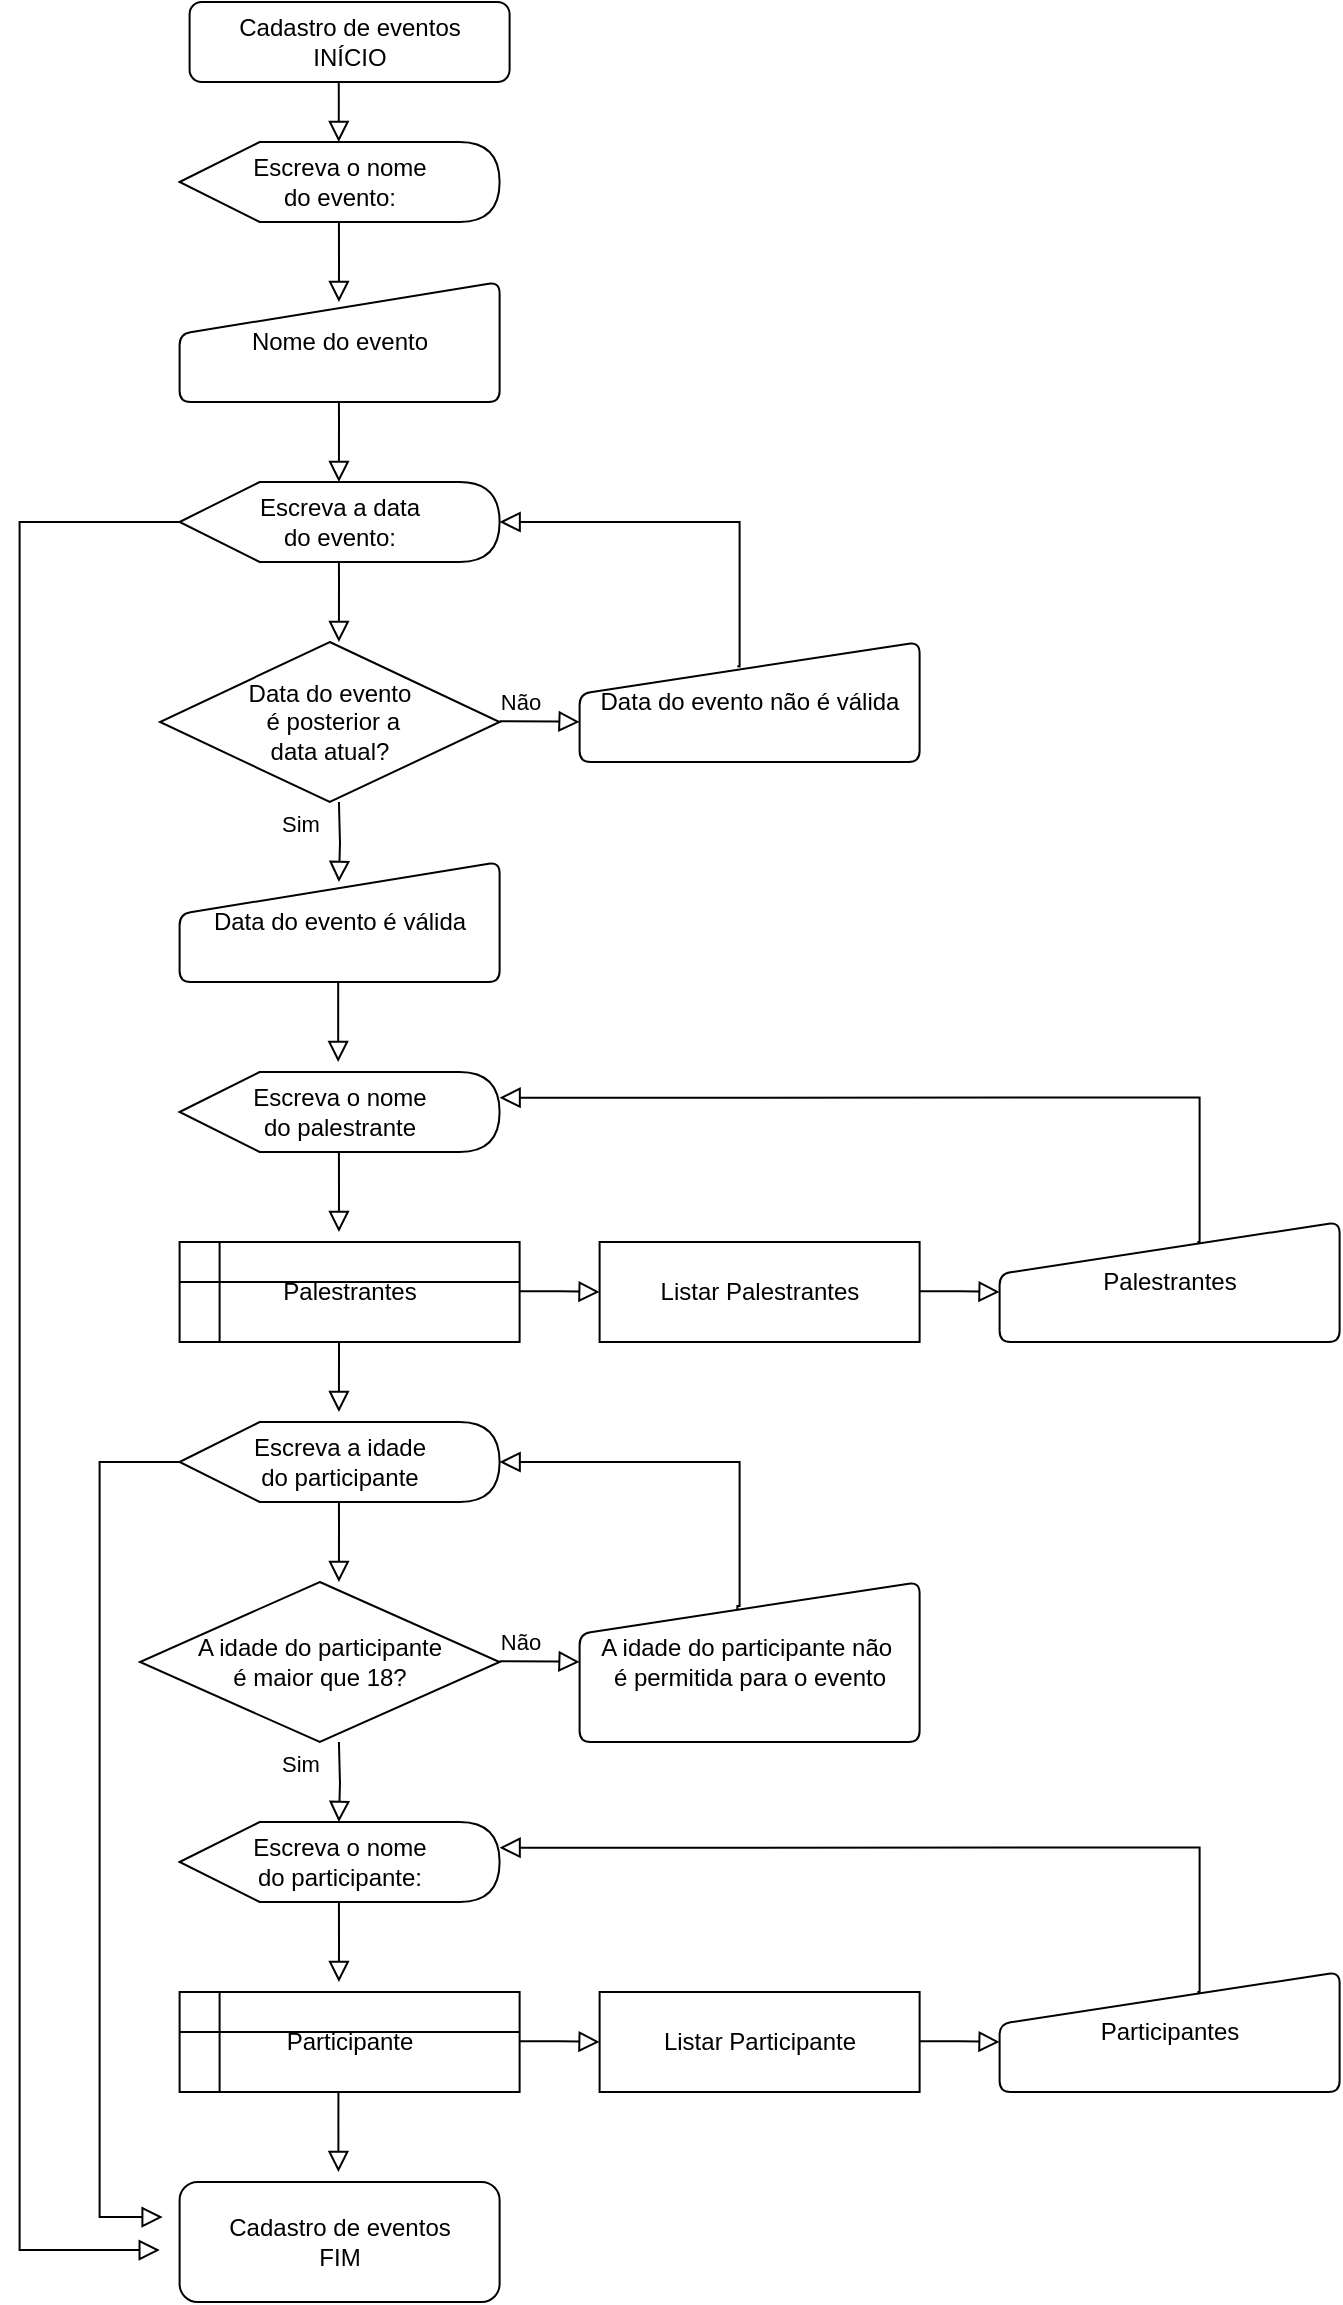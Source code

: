 <mxfile version="16.1.2" type="device"><diagram id="C5RBs43oDa-KdzZeNtuy" name="Page-1"><mxGraphModel dx="2076" dy="962" grid="1" gridSize="10" guides="1" tooltips="1" connect="1" arrows="1" fold="1" page="1" pageScale="1" pageWidth="827" pageHeight="1169" math="0" shadow="0"><root><mxCell id="WIyWlLk6GJQsqaUBKTNV-0"/><mxCell id="WIyWlLk6GJQsqaUBKTNV-1" parent="WIyWlLk6GJQsqaUBKTNV-0"/><mxCell id="WIyWlLk6GJQsqaUBKTNV-3" value="Cadastro de eventos&lt;br&gt;INÍCIO" style="rounded=1;whiteSpace=wrap;html=1;fontSize=12;glass=0;strokeWidth=1;shadow=0;" parent="WIyWlLk6GJQsqaUBKTNV-1" vertex="1"><mxGeometry x="194.8" y="10" width="160" height="40" as="geometry"/></mxCell><mxCell id="WIyWlLk6GJQsqaUBKTNV-4" value="Sim" style="rounded=0;html=1;jettySize=auto;orthogonalLoop=1;fontSize=11;endArrow=block;endFill=0;endSize=8;strokeWidth=1;shadow=0;labelBackgroundColor=none;edgeStyle=orthogonalEdgeStyle;" parent="WIyWlLk6GJQsqaUBKTNV-1" edge="1"><mxGeometry x="-0.5" y="-20" relative="1" as="geometry"><mxPoint as="offset"/><mxPoint x="269.46" y="410" as="sourcePoint"/><mxPoint x="269.46" y="450" as="targetPoint"/></mxGeometry></mxCell><mxCell id="WIyWlLk6GJQsqaUBKTNV-8" value="Não" style="rounded=0;html=1;jettySize=auto;orthogonalLoop=1;fontSize=11;endArrow=block;endFill=0;endSize=8;strokeWidth=1;shadow=0;labelBackgroundColor=none;edgeStyle=orthogonalEdgeStyle;" parent="WIyWlLk6GJQsqaUBKTNV-1" edge="1"><mxGeometry x="-0.501" y="10" relative="1" as="geometry"><mxPoint as="offset"/><mxPoint x="349.8" y="369.66" as="sourcePoint"/><mxPoint x="389.8" y="370" as="targetPoint"/><Array as="points"><mxPoint x="379.8" y="370"/><mxPoint x="379.8" y="370"/></Array></mxGeometry></mxCell><mxCell id="qugLDzTq0PejuZZhj_pb-4" value="Listar Palestrantes" style="rounded=0;whiteSpace=wrap;html=1;" vertex="1" parent="WIyWlLk6GJQsqaUBKTNV-1"><mxGeometry x="399.8" y="630" width="160" height="50" as="geometry"/></mxCell><mxCell id="qugLDzTq0PejuZZhj_pb-7" value="" style="rounded=0;html=1;jettySize=auto;orthogonalLoop=1;fontSize=11;endArrow=block;endFill=0;endSize=8;strokeWidth=1;shadow=0;labelBackgroundColor=none;edgeStyle=orthogonalEdgeStyle;" edge="1" parent="WIyWlLk6GJQsqaUBKTNV-1"><mxGeometry relative="1" as="geometry"><mxPoint x="269.46" y="120" as="sourcePoint"/><mxPoint x="269.46" y="160" as="targetPoint"/><Array as="points"><mxPoint x="269.46" y="140"/><mxPoint x="269.46" y="140"/></Array></mxGeometry></mxCell><mxCell id="qugLDzTq0PejuZZhj_pb-10" value="" style="rounded=0;html=1;jettySize=auto;orthogonalLoop=1;fontSize=11;endArrow=block;endFill=0;endSize=8;strokeWidth=1;shadow=0;labelBackgroundColor=none;edgeStyle=orthogonalEdgeStyle;" edge="1" parent="WIyWlLk6GJQsqaUBKTNV-1"><mxGeometry relative="1" as="geometry"><mxPoint x="269.46" y="290.0" as="sourcePoint"/><mxPoint x="269.46" y="330.0" as="targetPoint"/><Array as="points"><mxPoint x="269.8" y="300"/><mxPoint x="269.8" y="300"/></Array></mxGeometry></mxCell><mxCell id="qugLDzTq0PejuZZhj_pb-13" value="&lt;span&gt;Data do evento&lt;br&gt;&amp;nbsp;é posterior a&lt;/span&gt;&lt;br&gt;&lt;span&gt;data atual?&lt;/span&gt;" style="rhombus;whiteSpace=wrap;html=1;" vertex="1" parent="WIyWlLk6GJQsqaUBKTNV-1"><mxGeometry x="180" y="330" width="169.8" height="80" as="geometry"/></mxCell><mxCell id="qugLDzTq0PejuZZhj_pb-14" value="&lt;span&gt;Nome do evento&lt;/span&gt;" style="html=1;strokeWidth=1;shape=manualInput;whiteSpace=wrap;rounded=1;size=26;arcSize=11;" vertex="1" parent="WIyWlLk6GJQsqaUBKTNV-1"><mxGeometry x="189.8" y="150" width="160" height="60" as="geometry"/></mxCell><mxCell id="qugLDzTq0PejuZZhj_pb-16" value="&lt;span&gt;Escreva o nome&lt;/span&gt;&lt;br&gt;&lt;span&gt;&amp;nbsp;do evento:&amp;nbsp;&lt;/span&gt;" style="shape=display;whiteSpace=wrap;html=1;strokeWidth=1;" vertex="1" parent="WIyWlLk6GJQsqaUBKTNV-1"><mxGeometry x="189.8" y="80" width="160" height="40" as="geometry"/></mxCell><mxCell id="qugLDzTq0PejuZZhj_pb-18" value="" style="rounded=0;html=1;jettySize=auto;orthogonalLoop=1;fontSize=11;endArrow=block;endFill=0;endSize=8;strokeWidth=1;shadow=0;labelBackgroundColor=none;edgeStyle=orthogonalEdgeStyle;exitX=0.464;exitY=0.203;exitDx=0;exitDy=0;exitPerimeter=0;entryX=1;entryY=0.5;entryDx=0;entryDy=0;entryPerimeter=0;" edge="1" parent="WIyWlLk6GJQsqaUBKTNV-1" source="qugLDzTq0PejuZZhj_pb-28" target="qugLDzTq0PejuZZhj_pb-27"><mxGeometry relative="1" as="geometry"><mxPoint x="409.8" y="260" as="sourcePoint"/><mxPoint x="469.8" y="320" as="targetPoint"/><Array as="points"><mxPoint x="469.8" y="342"/><mxPoint x="469.8" y="270"/></Array></mxGeometry></mxCell><mxCell id="qugLDzTq0PejuZZhj_pb-21" value="" style="rounded=0;html=1;jettySize=auto;orthogonalLoop=1;fontSize=11;endArrow=block;endFill=0;endSize=8;strokeWidth=1;shadow=0;labelBackgroundColor=none;edgeStyle=orthogonalEdgeStyle;" edge="1" parent="WIyWlLk6GJQsqaUBKTNV-1"><mxGeometry relative="1" as="geometry"><mxPoint x="269.09" y="500" as="sourcePoint"/><mxPoint x="269.09" y="540" as="targetPoint"/><Array as="points"><mxPoint x="269.09" y="520"/><mxPoint x="269.09" y="520"/></Array></mxGeometry></mxCell><mxCell id="qugLDzTq0PejuZZhj_pb-25" value="" style="rounded=0;html=1;jettySize=auto;orthogonalLoop=1;fontSize=11;endArrow=block;endFill=0;endSize=8;strokeWidth=1;shadow=0;labelBackgroundColor=none;edgeStyle=orthogonalEdgeStyle;" edge="1" parent="WIyWlLk6GJQsqaUBKTNV-1"><mxGeometry relative="1" as="geometry"><mxPoint x="269.46" y="210.0" as="sourcePoint"/><mxPoint x="269.46" y="250" as="targetPoint"/><Array as="points"><mxPoint x="269.8" y="220"/><mxPoint x="269.8" y="220"/></Array></mxGeometry></mxCell><mxCell id="qugLDzTq0PejuZZhj_pb-26" value="Data do evento é válida" style="html=1;strokeWidth=1;shape=manualInput;whiteSpace=wrap;rounded=1;size=26;arcSize=11;" vertex="1" parent="WIyWlLk6GJQsqaUBKTNV-1"><mxGeometry x="189.8" y="440" width="160" height="60" as="geometry"/></mxCell><mxCell id="qugLDzTq0PejuZZhj_pb-27" value="Escreva a data&lt;br&gt;&amp;nbsp;do evento:&amp;nbsp;" style="shape=display;whiteSpace=wrap;html=1;strokeWidth=1;" vertex="1" parent="WIyWlLk6GJQsqaUBKTNV-1"><mxGeometry x="189.8" y="250" width="160" height="40" as="geometry"/></mxCell><mxCell id="qugLDzTq0PejuZZhj_pb-28" value="Data do evento não é válida" style="html=1;strokeWidth=1;shape=manualInput;whiteSpace=wrap;rounded=1;size=26;arcSize=11;" vertex="1" parent="WIyWlLk6GJQsqaUBKTNV-1"><mxGeometry x="389.8" y="330" width="170" height="60" as="geometry"/></mxCell><mxCell id="qugLDzTq0PejuZZhj_pb-30" value="Sim" style="rounded=0;html=1;jettySize=auto;orthogonalLoop=1;fontSize=11;endArrow=block;endFill=0;endSize=8;strokeWidth=1;shadow=0;labelBackgroundColor=none;edgeStyle=orthogonalEdgeStyle;" edge="1" parent="WIyWlLk6GJQsqaUBKTNV-1"><mxGeometry x="-0.5" y="-20" relative="1" as="geometry"><mxPoint as="offset"/><mxPoint x="269.46" y="880" as="sourcePoint"/><mxPoint x="269.46" y="920" as="targetPoint"/></mxGeometry></mxCell><mxCell id="qugLDzTq0PejuZZhj_pb-31" value="Não" style="rounded=0;html=1;jettySize=auto;orthogonalLoop=1;fontSize=11;endArrow=block;endFill=0;endSize=8;strokeWidth=1;shadow=0;labelBackgroundColor=none;edgeStyle=orthogonalEdgeStyle;" edge="1" parent="WIyWlLk6GJQsqaUBKTNV-1"><mxGeometry x="-0.501" y="10" relative="1" as="geometry"><mxPoint as="offset"/><mxPoint x="349.8" y="839.66" as="sourcePoint"/><mxPoint x="389.8" y="840" as="targetPoint"/><Array as="points"><mxPoint x="379.8" y="840"/><mxPoint x="379.8" y="840"/></Array></mxGeometry></mxCell><mxCell id="qugLDzTq0PejuZZhj_pb-32" value="" style="rounded=0;html=1;jettySize=auto;orthogonalLoop=1;fontSize=11;endArrow=block;endFill=0;endSize=8;strokeWidth=1;shadow=0;labelBackgroundColor=none;edgeStyle=orthogonalEdgeStyle;" edge="1" parent="WIyWlLk6GJQsqaUBKTNV-1"><mxGeometry relative="1" as="geometry"><mxPoint x="269.46" y="585.0" as="sourcePoint"/><mxPoint x="269.46" y="625.0" as="targetPoint"/><Array as="points"><mxPoint x="269.46" y="605"/><mxPoint x="269.46" y="605"/></Array></mxGeometry></mxCell><mxCell id="qugLDzTq0PejuZZhj_pb-33" value="" style="rounded=0;html=1;jettySize=auto;orthogonalLoop=1;fontSize=11;endArrow=block;endFill=0;endSize=8;strokeWidth=1;shadow=0;labelBackgroundColor=none;edgeStyle=orthogonalEdgeStyle;" edge="1" parent="WIyWlLk6GJQsqaUBKTNV-1"><mxGeometry relative="1" as="geometry"><mxPoint x="269.46" y="760" as="sourcePoint"/><mxPoint x="269.46" y="800" as="targetPoint"/><Array as="points"><mxPoint x="269.8" y="770"/><mxPoint x="269.8" y="770"/></Array></mxGeometry></mxCell><mxCell id="qugLDzTq0PejuZZhj_pb-34" value="&lt;span&gt;A idade do participante&lt;br&gt;é maior que 18?&lt;/span&gt;" style="rhombus;whiteSpace=wrap;html=1;" vertex="1" parent="WIyWlLk6GJQsqaUBKTNV-1"><mxGeometry x="170" y="800" width="179.8" height="80" as="geometry"/></mxCell><mxCell id="qugLDzTq0PejuZZhj_pb-36" value="&lt;span&gt;Escreva o nome&lt;/span&gt;&lt;br&gt;&lt;span&gt;&amp;nbsp;do palestrante&amp;nbsp;&lt;/span&gt;" style="shape=display;whiteSpace=wrap;html=1;strokeWidth=1;" vertex="1" parent="WIyWlLk6GJQsqaUBKTNV-1"><mxGeometry x="189.8" y="545" width="160" height="40" as="geometry"/></mxCell><mxCell id="qugLDzTq0PejuZZhj_pb-37" value="" style="rounded=0;html=1;jettySize=auto;orthogonalLoop=1;fontSize=11;endArrow=block;endFill=0;endSize=8;strokeWidth=1;shadow=0;labelBackgroundColor=none;edgeStyle=orthogonalEdgeStyle;exitX=0.464;exitY=0.203;exitDx=0;exitDy=0;exitPerimeter=0;entryX=1;entryY=0.5;entryDx=0;entryDy=0;entryPerimeter=0;" edge="1" parent="WIyWlLk6GJQsqaUBKTNV-1" source="qugLDzTq0PejuZZhj_pb-41" target="qugLDzTq0PejuZZhj_pb-40"><mxGeometry relative="1" as="geometry"><mxPoint x="409.8" y="730" as="sourcePoint"/><mxPoint x="469.8" y="790" as="targetPoint"/><Array as="points"><mxPoint x="469.8" y="812"/><mxPoint x="469.8" y="740"/></Array></mxGeometry></mxCell><mxCell id="qugLDzTq0PejuZZhj_pb-38" value="" style="rounded=0;html=1;jettySize=auto;orthogonalLoop=1;fontSize=11;endArrow=block;endFill=0;endSize=8;strokeWidth=1;shadow=0;labelBackgroundColor=none;edgeStyle=orthogonalEdgeStyle;" edge="1" parent="WIyWlLk6GJQsqaUBKTNV-1"><mxGeometry relative="1" as="geometry"><mxPoint x="269.46" y="675.0" as="sourcePoint"/><mxPoint x="269.46" y="715" as="targetPoint"/><Array as="points"><mxPoint x="269.8" y="685"/><mxPoint x="269.8" y="685"/></Array></mxGeometry></mxCell><mxCell id="qugLDzTq0PejuZZhj_pb-40" value="Escreva a idade&lt;br&gt;do participante" style="shape=display;whiteSpace=wrap;html=1;strokeWidth=1;" vertex="1" parent="WIyWlLk6GJQsqaUBKTNV-1"><mxGeometry x="189.8" y="720" width="160" height="40" as="geometry"/></mxCell><mxCell id="qugLDzTq0PejuZZhj_pb-41" value="A idade do participante não&amp;nbsp;&lt;br&gt;é permitida para o evento" style="html=1;strokeWidth=1;shape=manualInput;whiteSpace=wrap;rounded=1;size=26;arcSize=11;" vertex="1" parent="WIyWlLk6GJQsqaUBKTNV-1"><mxGeometry x="389.8" y="800" width="170" height="80" as="geometry"/></mxCell><mxCell id="qugLDzTq0PejuZZhj_pb-42" value="&lt;span&gt;Palestrantes&lt;/span&gt;" style="shape=internalStorage;whiteSpace=wrap;html=1;backgroundOutline=1;strokeWidth=1;" vertex="1" parent="WIyWlLk6GJQsqaUBKTNV-1"><mxGeometry x="189.8" y="630" width="170" height="50" as="geometry"/></mxCell><mxCell id="qugLDzTq0PejuZZhj_pb-43" value="" style="rounded=0;html=1;jettySize=auto;orthogonalLoop=1;fontSize=11;endArrow=block;endFill=0;endSize=8;strokeWidth=1;shadow=0;labelBackgroundColor=none;edgeStyle=orthogonalEdgeStyle;" edge="1" parent="WIyWlLk6GJQsqaUBKTNV-1"><mxGeometry x="0.002" y="-50" relative="1" as="geometry"><mxPoint as="offset"/><mxPoint x="359.8" y="654.58" as="sourcePoint"/><mxPoint x="399.8" y="655" as="targetPoint"/><Array as="points"><mxPoint x="379.8" y="654.58"/><mxPoint x="379.8" y="654.58"/></Array></mxGeometry></mxCell><mxCell id="qugLDzTq0PejuZZhj_pb-45" value="" style="rounded=0;html=1;jettySize=auto;orthogonalLoop=1;fontSize=11;endArrow=block;endFill=0;endSize=8;strokeWidth=1;shadow=0;labelBackgroundColor=none;edgeStyle=orthogonalEdgeStyle;" edge="1" parent="WIyWlLk6GJQsqaUBKTNV-1"><mxGeometry x="0.002" y="-50" relative="1" as="geometry"><mxPoint as="offset"/><mxPoint x="559.8" y="654.58" as="sourcePoint"/><mxPoint x="599.8" y="655" as="targetPoint"/><Array as="points"><mxPoint x="579.8" y="654.58"/></Array></mxGeometry></mxCell><mxCell id="qugLDzTq0PejuZZhj_pb-46" value="Palestrantes" style="html=1;strokeWidth=1;shape=manualInput;whiteSpace=wrap;rounded=1;size=26;arcSize=11;" vertex="1" parent="WIyWlLk6GJQsqaUBKTNV-1"><mxGeometry x="599.8" y="620" width="170" height="60" as="geometry"/></mxCell><mxCell id="qugLDzTq0PejuZZhj_pb-47" value="" style="rounded=0;html=1;jettySize=auto;orthogonalLoop=1;fontSize=11;endArrow=block;endFill=0;endSize=8;strokeWidth=1;shadow=0;labelBackgroundColor=none;edgeStyle=orthogonalEdgeStyle;exitX=0.464;exitY=0.203;exitDx=0;exitDy=0;exitPerimeter=0;entryX=1;entryY=0.321;entryDx=0;entryDy=0;entryPerimeter=0;" edge="1" parent="WIyWlLk6GJQsqaUBKTNV-1" target="qugLDzTq0PejuZZhj_pb-36"><mxGeometry relative="1" as="geometry"><mxPoint x="698.68" y="630" as="sourcePoint"/><mxPoint x="579.8" y="557.82" as="targetPoint"/><Array as="points"><mxPoint x="699.8" y="630"/><mxPoint x="699.8" y="558"/></Array></mxGeometry></mxCell><mxCell id="qugLDzTq0PejuZZhj_pb-77" value="Listar Participante" style="rounded=0;whiteSpace=wrap;html=1;" vertex="1" parent="WIyWlLk6GJQsqaUBKTNV-1"><mxGeometry x="399.8" y="1005" width="160" height="50" as="geometry"/></mxCell><mxCell id="qugLDzTq0PejuZZhj_pb-78" value="" style="rounded=0;html=1;jettySize=auto;orthogonalLoop=1;fontSize=11;endArrow=block;endFill=0;endSize=8;strokeWidth=1;shadow=0;labelBackgroundColor=none;edgeStyle=orthogonalEdgeStyle;" edge="1" parent="WIyWlLk6GJQsqaUBKTNV-1"><mxGeometry relative="1" as="geometry"><mxPoint x="269.46" y="960" as="sourcePoint"/><mxPoint x="269.46" y="1000" as="targetPoint"/><Array as="points"><mxPoint x="269.46" y="980"/><mxPoint x="269.46" y="980"/></Array></mxGeometry></mxCell><mxCell id="qugLDzTq0PejuZZhj_pb-79" value="&lt;span&gt;Escreva o nome&lt;/span&gt;&lt;br&gt;&lt;span&gt;&amp;nbsp;do participante:&amp;nbsp;&lt;/span&gt;" style="shape=display;whiteSpace=wrap;html=1;strokeWidth=1;" vertex="1" parent="WIyWlLk6GJQsqaUBKTNV-1"><mxGeometry x="189.8" y="920" width="160" height="40" as="geometry"/></mxCell><mxCell id="qugLDzTq0PejuZZhj_pb-81" value="&lt;span&gt;Participante&lt;/span&gt;" style="shape=internalStorage;whiteSpace=wrap;html=1;backgroundOutline=1;strokeWidth=1;" vertex="1" parent="WIyWlLk6GJQsqaUBKTNV-1"><mxGeometry x="189.8" y="1005" width="170" height="50" as="geometry"/></mxCell><mxCell id="qugLDzTq0PejuZZhj_pb-82" value="" style="rounded=0;html=1;jettySize=auto;orthogonalLoop=1;fontSize=11;endArrow=block;endFill=0;endSize=8;strokeWidth=1;shadow=0;labelBackgroundColor=none;edgeStyle=orthogonalEdgeStyle;" edge="1" parent="WIyWlLk6GJQsqaUBKTNV-1"><mxGeometry x="0.002" y="-50" relative="1" as="geometry"><mxPoint as="offset"/><mxPoint x="359.8" y="1029.58" as="sourcePoint"/><mxPoint x="399.8" y="1030" as="targetPoint"/><Array as="points"><mxPoint x="379.8" y="1029.58"/><mxPoint x="379.8" y="1029.58"/></Array></mxGeometry></mxCell><mxCell id="qugLDzTq0PejuZZhj_pb-83" value="" style="rounded=0;html=1;jettySize=auto;orthogonalLoop=1;fontSize=11;endArrow=block;endFill=0;endSize=8;strokeWidth=1;shadow=0;labelBackgroundColor=none;edgeStyle=orthogonalEdgeStyle;" edge="1" parent="WIyWlLk6GJQsqaUBKTNV-1"><mxGeometry x="0.002" y="-50" relative="1" as="geometry"><mxPoint as="offset"/><mxPoint x="559.8" y="1029.58" as="sourcePoint"/><mxPoint x="599.8" y="1030" as="targetPoint"/><Array as="points"><mxPoint x="579.8" y="1029.58"/></Array></mxGeometry></mxCell><mxCell id="qugLDzTq0PejuZZhj_pb-84" value="Participantes" style="html=1;strokeWidth=1;shape=manualInput;whiteSpace=wrap;rounded=1;size=26;arcSize=11;" vertex="1" parent="WIyWlLk6GJQsqaUBKTNV-1"><mxGeometry x="599.8" y="995" width="170" height="60" as="geometry"/></mxCell><mxCell id="qugLDzTq0PejuZZhj_pb-85" value="" style="rounded=0;html=1;jettySize=auto;orthogonalLoop=1;fontSize=11;endArrow=block;endFill=0;endSize=8;strokeWidth=1;shadow=0;labelBackgroundColor=none;edgeStyle=orthogonalEdgeStyle;exitX=0.464;exitY=0.203;exitDx=0;exitDy=0;exitPerimeter=0;entryX=1;entryY=0.321;entryDx=0;entryDy=0;entryPerimeter=0;" edge="1" parent="WIyWlLk6GJQsqaUBKTNV-1" target="qugLDzTq0PejuZZhj_pb-79"><mxGeometry relative="1" as="geometry"><mxPoint x="698.68" y="1005" as="sourcePoint"/><mxPoint x="579.8" y="932.82" as="targetPoint"/><Array as="points"><mxPoint x="699.8" y="1005"/><mxPoint x="699.8" y="933"/></Array></mxGeometry></mxCell><mxCell id="qugLDzTq0PejuZZhj_pb-86" value="Cadastro de eventos&lt;br&gt;FIM" style="rounded=1;whiteSpace=wrap;html=1;fontSize=12;glass=0;strokeWidth=1;shadow=0;" vertex="1" parent="WIyWlLk6GJQsqaUBKTNV-1"><mxGeometry x="189.8" y="1100" width="160" height="60" as="geometry"/></mxCell><mxCell id="qugLDzTq0PejuZZhj_pb-89" value="" style="rounded=0;html=1;jettySize=auto;orthogonalLoop=1;fontSize=11;endArrow=block;endFill=0;endSize=8;strokeWidth=1;shadow=0;labelBackgroundColor=none;edgeStyle=orthogonalEdgeStyle;" edge="1" parent="WIyWlLk6GJQsqaUBKTNV-1"><mxGeometry relative="1" as="geometry"><mxPoint x="269.21" y="1055.0" as="sourcePoint"/><mxPoint x="269.21" y="1095.0" as="targetPoint"/><Array as="points"><mxPoint x="269.21" y="1075"/><mxPoint x="269.21" y="1075"/></Array></mxGeometry></mxCell><mxCell id="qugLDzTq0PejuZZhj_pb-90" value="" style="rounded=0;html=1;jettySize=auto;orthogonalLoop=1;fontSize=11;endArrow=block;endFill=0;endSize=8;strokeWidth=1;shadow=0;labelBackgroundColor=none;edgeStyle=orthogonalEdgeStyle;exitX=0;exitY=0.5;exitDx=0;exitDy=0;exitPerimeter=0;entryX=-0.062;entryY=0.567;entryDx=0;entryDy=0;entryPerimeter=0;" edge="1" parent="WIyWlLk6GJQsqaUBKTNV-1" source="qugLDzTq0PejuZZhj_pb-27" target="qugLDzTq0PejuZZhj_pb-86"><mxGeometry relative="1" as="geometry"><mxPoint x="158.68" y="252.18" as="sourcePoint"/><mxPoint x="79.8" y="1134" as="targetPoint"/><Array as="points"><mxPoint x="109.8" y="270"/><mxPoint x="109.8" y="1134"/></Array></mxGeometry></mxCell><mxCell id="qugLDzTq0PejuZZhj_pb-91" value="" style="rounded=0;html=1;jettySize=auto;orthogonalLoop=1;fontSize=11;endArrow=block;endFill=0;endSize=8;strokeWidth=1;shadow=0;labelBackgroundColor=none;edgeStyle=orthogonalEdgeStyle;entryX=-0.053;entryY=0.292;entryDx=0;entryDy=0;entryPerimeter=0;" edge="1" parent="WIyWlLk6GJQsqaUBKTNV-1" target="qugLDzTq0PejuZZhj_pb-86"><mxGeometry relative="1" as="geometry"><mxPoint x="189.8" y="740" as="sourcePoint"/><mxPoint x="179.8" y="1090" as="targetPoint"/><Array as="points"><mxPoint x="149.8" y="740"/><mxPoint x="149.8" y="1118"/></Array></mxGeometry></mxCell><mxCell id="qugLDzTq0PejuZZhj_pb-95" value="" style="rounded=0;html=1;jettySize=auto;orthogonalLoop=1;fontSize=11;endArrow=block;endFill=0;endSize=8;strokeWidth=1;shadow=0;labelBackgroundColor=none;edgeStyle=orthogonalEdgeStyle;" edge="1" parent="WIyWlLk6GJQsqaUBKTNV-1"><mxGeometry relative="1" as="geometry"><mxPoint x="269.38" y="50" as="sourcePoint"/><mxPoint x="269.38" y="80" as="targetPoint"/><Array as="points"><mxPoint x="269.38" y="60"/><mxPoint x="269.38" y="60"/></Array></mxGeometry></mxCell></root></mxGraphModel></diagram></mxfile>